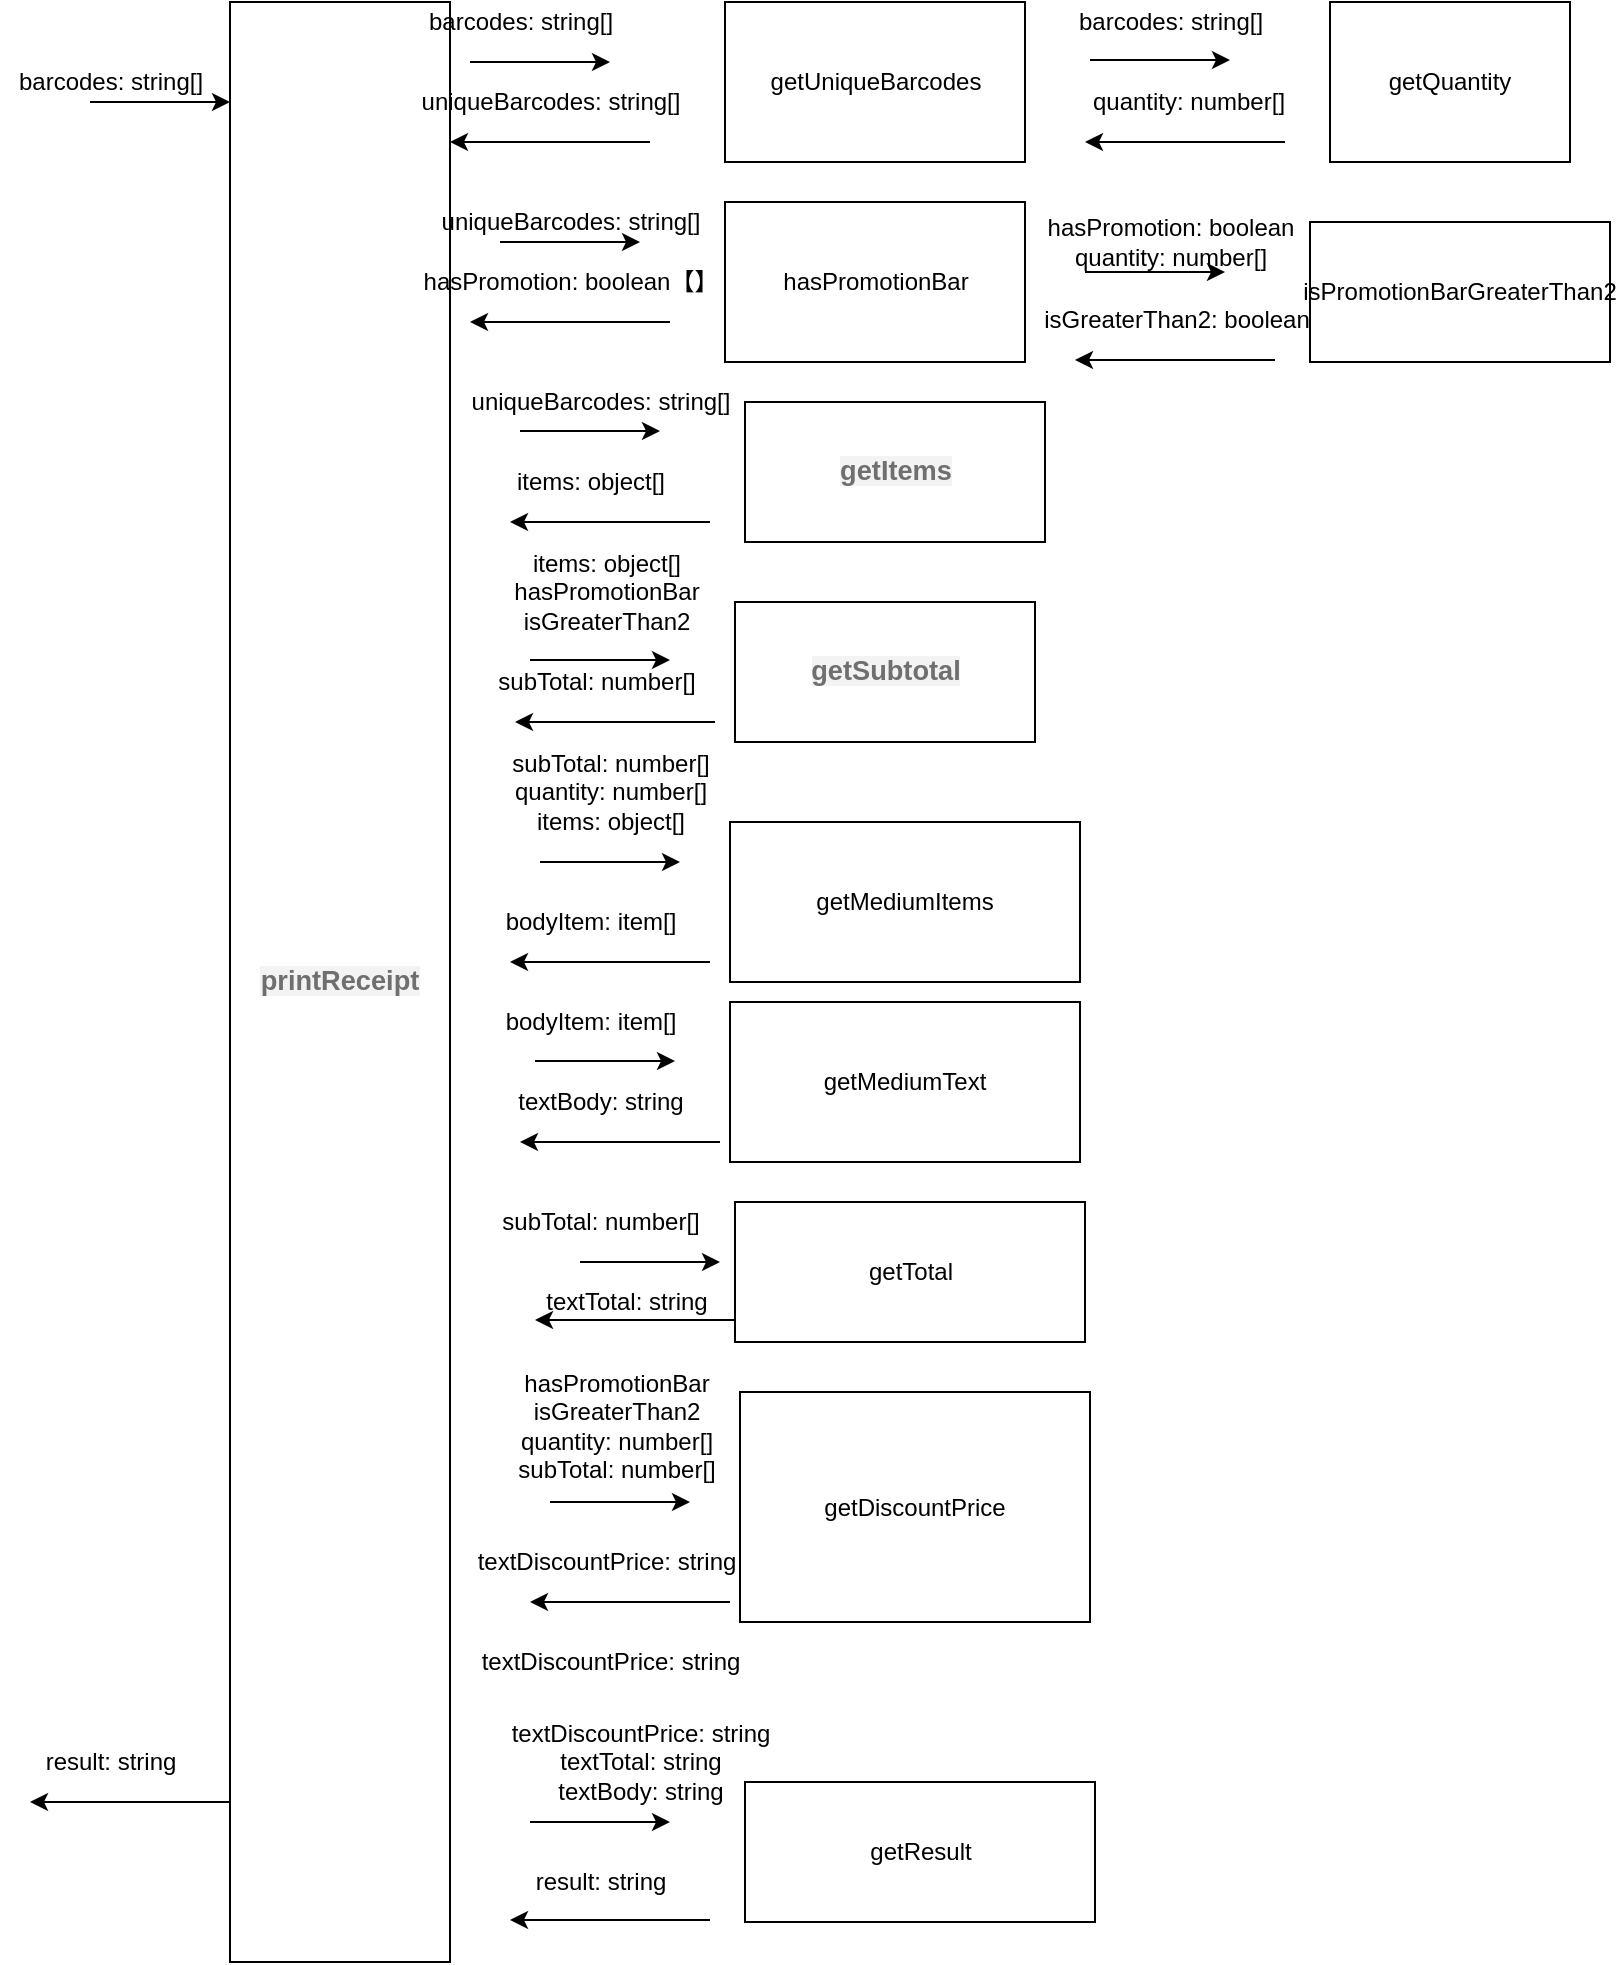 <mxfile version="13.9.9" type="device"><diagram id="Bp0VZrdbVOlwbXfI4AjA" name="Page-1"><mxGraphModel dx="1038" dy="532" grid="1" gridSize="10" guides="1" tooltips="1" connect="1" arrows="1" fold="1" page="1" pageScale="1" pageWidth="850" pageHeight="1100" math="0" shadow="0"><root><mxCell id="0"/><mxCell id="1" parent="0"/><mxCell id="ToCxwITEWUK86CwBQ2ME-1" value="&lt;span style=&quot;color: rgb(112 , 111 , 111) ; font-family: , &amp;#34;consolas&amp;#34; , &amp;#34;liberation mono&amp;#34; , &amp;#34;menlo&amp;#34; , &amp;#34;courier&amp;#34; , monospace ; font-size: 13.6px ; font-weight: 700 ; background-color: rgba(27 , 31 , 35 , 0.05)&quot;&gt;printReceipt&lt;/span&gt;" style="rounded=0;whiteSpace=wrap;html=1;direction=south;" vertex="1" parent="1"><mxGeometry x="120" y="40" width="110" height="980" as="geometry"/></mxCell><mxCell id="ToCxwITEWUK86CwBQ2ME-5" value="" style="endArrow=classic;html=1;" edge="1" parent="1"><mxGeometry width="50" height="50" relative="1" as="geometry"><mxPoint x="50" y="90" as="sourcePoint"/><mxPoint x="120" y="90" as="targetPoint"/></mxGeometry></mxCell><mxCell id="ToCxwITEWUK86CwBQ2ME-6" value="barcodes: string[]" style="text;html=1;align=center;verticalAlign=middle;resizable=0;points=[];autosize=1;" vertex="1" parent="1"><mxGeometry x="5" y="70" width="110" height="20" as="geometry"/></mxCell><mxCell id="ToCxwITEWUK86CwBQ2ME-7" value="" style="endArrow=classic;html=1;" edge="1" parent="1"><mxGeometry width="50" height="50" relative="1" as="geometry"><mxPoint x="120" y="940" as="sourcePoint"/><mxPoint x="20" y="940" as="targetPoint"/></mxGeometry></mxCell><mxCell id="ToCxwITEWUK86CwBQ2ME-8" value="result: string" style="text;html=1;align=center;verticalAlign=middle;resizable=0;points=[];autosize=1;" vertex="1" parent="1"><mxGeometry x="20" y="910" width="80" height="20" as="geometry"/></mxCell><mxCell id="ToCxwITEWUK86CwBQ2ME-10" value="getUniqueBarcodes" style="rounded=0;whiteSpace=wrap;html=1;" vertex="1" parent="1"><mxGeometry x="367.5" y="40" width="150" height="80" as="geometry"/></mxCell><mxCell id="ToCxwITEWUK86CwBQ2ME-11" value="" style="endArrow=classic;html=1;" edge="1" parent="1"><mxGeometry width="50" height="50" relative="1" as="geometry"><mxPoint x="240" y="70" as="sourcePoint"/><mxPoint x="310" y="70" as="targetPoint"/></mxGeometry></mxCell><mxCell id="ToCxwITEWUK86CwBQ2ME-12" value="barcodes: string[]" style="text;html=1;align=center;verticalAlign=middle;resizable=0;points=[];autosize=1;" vertex="1" parent="1"><mxGeometry x="210" y="40" width="110" height="20" as="geometry"/></mxCell><mxCell id="ToCxwITEWUK86CwBQ2ME-13" value="" style="endArrow=classic;html=1;" edge="1" parent="1"><mxGeometry width="50" height="50" relative="1" as="geometry"><mxPoint x="330" y="110" as="sourcePoint"/><mxPoint x="230" y="110" as="targetPoint"/></mxGeometry></mxCell><mxCell id="ToCxwITEWUK86CwBQ2ME-15" value="getMediumItems" style="rounded=0;whiteSpace=wrap;html=1;" vertex="1" parent="1"><mxGeometry x="370" y="450" width="175" height="80" as="geometry"/></mxCell><mxCell id="ToCxwITEWUK86CwBQ2ME-16" value="" style="endArrow=classic;html=1;" edge="1" parent="1"><mxGeometry width="50" height="50" relative="1" as="geometry"><mxPoint x="365" y="610" as="sourcePoint"/><mxPoint x="265" y="610" as="targetPoint"/></mxGeometry></mxCell><mxCell id="ToCxwITEWUK86CwBQ2ME-17" value="textBody: string" style="text;html=1;align=center;verticalAlign=middle;resizable=0;points=[];autosize=1;" vertex="1" parent="1"><mxGeometry x="255" y="580" width="100" height="20" as="geometry"/></mxCell><mxCell id="ToCxwITEWUK86CwBQ2ME-18" value="" style="endArrow=classic;html=1;" edge="1" parent="1"><mxGeometry width="50" height="50" relative="1" as="geometry"><mxPoint x="275" y="470" as="sourcePoint"/><mxPoint x="345" y="470" as="targetPoint"/></mxGeometry></mxCell><mxCell id="ToCxwITEWUK86CwBQ2ME-19" value="subTotal: number[]&lt;br&gt;quantity: number[]&lt;br&gt;items: object[]" style="text;html=1;align=center;verticalAlign=middle;resizable=0;points=[];autosize=1;" vertex="1" parent="1"><mxGeometry x="255" y="410" width="110" height="50" as="geometry"/></mxCell><mxCell id="ToCxwITEWUK86CwBQ2ME-20" value="getTotal" style="rounded=0;whiteSpace=wrap;html=1;" vertex="1" parent="1"><mxGeometry x="372.5" y="640" width="175" height="70" as="geometry"/></mxCell><mxCell id="ToCxwITEWUK86CwBQ2ME-23" value="" style="endArrow=classic;html=1;" edge="1" parent="1"><mxGeometry width="50" height="50" relative="1" as="geometry"><mxPoint x="372.5" y="699" as="sourcePoint"/><mxPoint x="272.5" y="699" as="targetPoint"/></mxGeometry></mxCell><mxCell id="ToCxwITEWUK86CwBQ2ME-24" value="textTotal: string" style="text;html=1;align=center;verticalAlign=middle;resizable=0;points=[];autosize=1;" vertex="1" parent="1"><mxGeometry x="267.5" y="680" width="100" height="20" as="geometry"/></mxCell><mxCell id="ToCxwITEWUK86CwBQ2ME-26" value="" style="endArrow=classic;html=1;" edge="1" parent="1"><mxGeometry width="50" height="50" relative="1" as="geometry"><mxPoint x="295" y="670" as="sourcePoint"/><mxPoint x="365" y="670" as="targetPoint"/></mxGeometry></mxCell><mxCell id="ToCxwITEWUK86CwBQ2ME-27" value="subTotal: number[]" style="text;html=1;align=center;verticalAlign=middle;resizable=0;points=[];autosize=1;" vertex="1" parent="1"><mxGeometry x="250" y="640" width="110" height="20" as="geometry"/></mxCell><mxCell id="ToCxwITEWUK86CwBQ2ME-28" value="uniqueBarcodes: string[]" style="text;html=1;align=center;verticalAlign=middle;resizable=0;points=[];autosize=1;" vertex="1" parent="1"><mxGeometry x="205" y="80" width="150" height="20" as="geometry"/></mxCell><mxCell id="ToCxwITEWUK86CwBQ2ME-30" value="hasPromotionBar" style="rounded=0;whiteSpace=wrap;html=1;" vertex="1" parent="1"><mxGeometry x="367.5" y="140" width="150" height="80" as="geometry"/></mxCell><mxCell id="ToCxwITEWUK86CwBQ2ME-31" value="" style="endArrow=classic;html=1;" edge="1" parent="1"><mxGeometry width="50" height="50" relative="1" as="geometry"><mxPoint x="255" y="160" as="sourcePoint"/><mxPoint x="325" y="160" as="targetPoint"/></mxGeometry></mxCell><mxCell id="ToCxwITEWUK86CwBQ2ME-33" value="uniqueBarcodes: string[]" style="text;html=1;align=center;verticalAlign=middle;resizable=0;points=[];autosize=1;" vertex="1" parent="1"><mxGeometry x="215" y="140" width="150" height="20" as="geometry"/></mxCell><mxCell id="ToCxwITEWUK86CwBQ2ME-34" value="" style="endArrow=classic;html=1;" edge="1" parent="1"><mxGeometry width="50" height="50" relative="1" as="geometry"><mxPoint x="340" y="200" as="sourcePoint"/><mxPoint x="240" y="200" as="targetPoint"/></mxGeometry></mxCell><mxCell id="ToCxwITEWUK86CwBQ2ME-35" value="hasPromotion: boolean【】" style="text;html=1;align=center;verticalAlign=middle;resizable=0;points=[];autosize=1;" vertex="1" parent="1"><mxGeometry x="210" y="170" width="160" height="20" as="geometry"/></mxCell><mxCell id="ToCxwITEWUK86CwBQ2ME-39" value="isPromotionBarGreaterThan2" style="rounded=0;whiteSpace=wrap;html=1;" vertex="1" parent="1"><mxGeometry x="660" y="150" width="150" height="70" as="geometry"/></mxCell><mxCell id="ToCxwITEWUK86CwBQ2ME-41" value="hasPromotion: boolean&lt;br&gt;quantity: number[]" style="text;html=1;align=center;verticalAlign=middle;resizable=0;points=[];autosize=1;" vertex="1" parent="1"><mxGeometry x="520" y="145" width="140" height="30" as="geometry"/></mxCell><mxCell id="ToCxwITEWUK86CwBQ2ME-42" value="" style="endArrow=classic;html=1;" edge="1" parent="1"><mxGeometry width="50" height="50" relative="1" as="geometry"><mxPoint x="547.5" y="175" as="sourcePoint"/><mxPoint x="617.5" y="175" as="targetPoint"/></mxGeometry></mxCell><mxCell id="ToCxwITEWUK86CwBQ2ME-44" value="" style="endArrow=classic;html=1;" edge="1" parent="1"><mxGeometry width="50" height="50" relative="1" as="geometry"><mxPoint x="642.5" y="219" as="sourcePoint"/><mxPoint x="542.5" y="219" as="targetPoint"/></mxGeometry></mxCell><mxCell id="ToCxwITEWUK86CwBQ2ME-45" value="isGreaterThan2: boolean" style="text;html=1;align=center;verticalAlign=middle;resizable=0;points=[];autosize=1;" vertex="1" parent="1"><mxGeometry x="517.5" y="189" width="150" height="20" as="geometry"/></mxCell><mxCell id="ToCxwITEWUK86CwBQ2ME-46" value="getQuantity" style="rounded=0;whiteSpace=wrap;html=1;" vertex="1" parent="1"><mxGeometry x="670" y="40" width="120" height="80" as="geometry"/></mxCell><mxCell id="ToCxwITEWUK86CwBQ2ME-47" value="" style="endArrow=classic;html=1;" edge="1" parent="1"><mxGeometry width="50" height="50" relative="1" as="geometry"><mxPoint x="550" y="69" as="sourcePoint"/><mxPoint x="620" y="69" as="targetPoint"/></mxGeometry></mxCell><mxCell id="ToCxwITEWUK86CwBQ2ME-48" value="" style="text;html=1;align=center;verticalAlign=middle;resizable=0;points=[];autosize=1;" vertex="1" parent="1"><mxGeometry x="510" y="49" width="150" height="20" as="geometry"/></mxCell><mxCell id="ToCxwITEWUK86CwBQ2ME-50" value="" style="text;html=1;align=center;verticalAlign=middle;resizable=0;points=[];autosize=1;" vertex="1" parent="1"><mxGeometry x="540" y="40" width="110" height="20" as="geometry"/></mxCell><mxCell id="ToCxwITEWUK86CwBQ2ME-51" value="" style="text;html=1;align=center;verticalAlign=middle;resizable=0;points=[];autosize=1;" vertex="1" parent="1"><mxGeometry x="500" y="50" width="150" height="20" as="geometry"/></mxCell><mxCell id="ToCxwITEWUK86CwBQ2ME-52" value="barcodes: string[]" style="text;html=1;align=center;verticalAlign=middle;resizable=0;points=[];autosize=1;" vertex="1" parent="1"><mxGeometry x="535" y="40" width="110" height="20" as="geometry"/></mxCell><mxCell id="ToCxwITEWUK86CwBQ2ME-53" value="" style="endArrow=classic;html=1;" edge="1" parent="1"><mxGeometry width="50" height="50" relative="1" as="geometry"><mxPoint x="647.5" y="110" as="sourcePoint"/><mxPoint x="547.5" y="110" as="targetPoint"/></mxGeometry></mxCell><mxCell id="ToCxwITEWUK86CwBQ2ME-54" value="quantity: number[]" style="text;html=1;align=center;verticalAlign=middle;resizable=0;points=[];autosize=1;" vertex="1" parent="1"><mxGeometry x="543.5" y="80" width="110" height="20" as="geometry"/></mxCell><mxCell id="ToCxwITEWUK86CwBQ2ME-55" value="&lt;div style=&quot;text-align: left&quot;&gt;&lt;font color=&quot;#706f6f&quot;&gt;&lt;span style=&quot;font-size: 13.6px ; background-color: rgba(27 , 31 , 35 , 0.05)&quot;&gt;&lt;b&gt;getItems&lt;/b&gt;&lt;/span&gt;&lt;/font&gt;&lt;/div&gt;" style="rounded=0;whiteSpace=wrap;html=1;" vertex="1" parent="1"><mxGeometry x="377.5" y="240" width="150" height="70" as="geometry"/></mxCell><mxCell id="ToCxwITEWUK86CwBQ2ME-56" value="" style="endArrow=classic;html=1;" edge="1" parent="1"><mxGeometry width="50" height="50" relative="1" as="geometry"><mxPoint x="265" y="254.5" as="sourcePoint"/><mxPoint x="335" y="254.5" as="targetPoint"/></mxGeometry></mxCell><mxCell id="ToCxwITEWUK86CwBQ2ME-58" value="uniqueBarcodes: string[]" style="text;html=1;align=center;verticalAlign=middle;resizable=0;points=[];autosize=1;" vertex="1" parent="1"><mxGeometry x="230" y="230" width="150" height="20" as="geometry"/></mxCell><mxCell id="ToCxwITEWUK86CwBQ2ME-60" value="" style="endArrow=classic;html=1;" edge="1" parent="1"><mxGeometry width="50" height="50" relative="1" as="geometry"><mxPoint x="360" y="300" as="sourcePoint"/><mxPoint x="260" y="300" as="targetPoint"/></mxGeometry></mxCell><mxCell id="ToCxwITEWUK86CwBQ2ME-61" value="items: object[]" style="text;html=1;align=center;verticalAlign=middle;resizable=0;points=[];autosize=1;" vertex="1" parent="1"><mxGeometry x="255" y="270" width="90" height="20" as="geometry"/></mxCell><mxCell id="ToCxwITEWUK86CwBQ2ME-63" value="" style="endArrow=classic;html=1;" edge="1" parent="1"><mxGeometry width="50" height="50" relative="1" as="geometry"><mxPoint x="270" y="369" as="sourcePoint"/><mxPoint x="340" y="369" as="targetPoint"/></mxGeometry></mxCell><mxCell id="ToCxwITEWUK86CwBQ2ME-64" value="items: object[]&lt;br&gt;hasPromotionBar&lt;br&gt;isGreaterThan2" style="text;html=1;align=center;verticalAlign=middle;resizable=0;points=[];autosize=1;" vertex="1" parent="1"><mxGeometry x="252.5" y="310" width="110" height="50" as="geometry"/></mxCell><mxCell id="ToCxwITEWUK86CwBQ2ME-67" value="" style="endArrow=classic;html=1;" edge="1" parent="1"><mxGeometry width="50" height="50" relative="1" as="geometry"><mxPoint x="362.5" y="400" as="sourcePoint"/><mxPoint x="262.5" y="400" as="targetPoint"/></mxGeometry></mxCell><mxCell id="ToCxwITEWUK86CwBQ2ME-68" value="subTotal: number[]" style="text;html=1;align=center;verticalAlign=middle;resizable=0;points=[];autosize=1;" vertex="1" parent="1"><mxGeometry x="247.5" y="370" width="110" height="20" as="geometry"/></mxCell><mxCell id="ToCxwITEWUK86CwBQ2ME-69" value="&lt;div style=&quot;text-align: left&quot;&gt;&lt;font color=&quot;#706f6f&quot;&gt;&lt;span style=&quot;font-size: 13.6px ; background-color: rgba(27 , 31 , 35 , 0.05)&quot;&gt;&lt;b&gt;getSubtotal&lt;/b&gt;&lt;/span&gt;&lt;/font&gt;&lt;/div&gt;" style="rounded=0;whiteSpace=wrap;html=1;" vertex="1" parent="1"><mxGeometry x="372.5" y="340" width="150" height="70" as="geometry"/></mxCell><mxCell id="ToCxwITEWUK86CwBQ2ME-71" value="" style="endArrow=classic;html=1;" edge="1" parent="1"><mxGeometry width="50" height="50" relative="1" as="geometry"><mxPoint x="360" y="520" as="sourcePoint"/><mxPoint x="260" y="520" as="targetPoint"/></mxGeometry></mxCell><mxCell id="ToCxwITEWUK86CwBQ2ME-72" value="bodyItem: item[]" style="text;html=1;align=center;verticalAlign=middle;resizable=0;points=[];autosize=1;" vertex="1" parent="1"><mxGeometry x="250" y="490" width="100" height="20" as="geometry"/></mxCell><mxCell id="ToCxwITEWUK86CwBQ2ME-73" value="getMediumText" style="rounded=0;whiteSpace=wrap;html=1;" vertex="1" parent="1"><mxGeometry x="370" y="540" width="175" height="80" as="geometry"/></mxCell><mxCell id="ToCxwITEWUK86CwBQ2ME-75" value="bodyItem: item[]" style="text;html=1;align=center;verticalAlign=middle;resizable=0;points=[];autosize=1;" vertex="1" parent="1"><mxGeometry x="250" y="540" width="100" height="20" as="geometry"/></mxCell><mxCell id="ToCxwITEWUK86CwBQ2ME-76" value="" style="endArrow=classic;html=1;" edge="1" parent="1"><mxGeometry width="50" height="50" relative="1" as="geometry"><mxPoint x="272.5" y="569.5" as="sourcePoint"/><mxPoint x="342.5" y="569.5" as="targetPoint"/></mxGeometry></mxCell><mxCell id="ToCxwITEWUK86CwBQ2ME-77" value="getDiscountPrice" style="rounded=0;whiteSpace=wrap;html=1;" vertex="1" parent="1"><mxGeometry x="375" y="735" width="175" height="115" as="geometry"/></mxCell><mxCell id="ToCxwITEWUK86CwBQ2ME-78" value="&lt;br&gt;hasPromotionBar&lt;br&gt;isGreaterThan2&lt;br&gt;quantity: number[]&lt;br&gt;subTotal: number[]" style="text;html=1;align=center;verticalAlign=middle;resizable=0;points=[];autosize=1;" vertex="1" parent="1"><mxGeometry x="257.5" y="710" width="110" height="70" as="geometry"/></mxCell><mxCell id="ToCxwITEWUK86CwBQ2ME-79" value="" style="endArrow=classic;html=1;" edge="1" parent="1"><mxGeometry width="50" height="50" relative="1" as="geometry"><mxPoint x="280" y="790" as="sourcePoint"/><mxPoint x="350" y="790" as="targetPoint"/></mxGeometry></mxCell><mxCell id="ToCxwITEWUK86CwBQ2ME-80" value="" style="endArrow=classic;html=1;" edge="1" parent="1"><mxGeometry width="50" height="50" relative="1" as="geometry"><mxPoint x="370" y="840" as="sourcePoint"/><mxPoint x="270" y="840" as="targetPoint"/></mxGeometry></mxCell><mxCell id="ToCxwITEWUK86CwBQ2ME-81" value="textDiscountPrice: string" style="text;html=1;align=center;verticalAlign=middle;resizable=0;points=[];autosize=1;" vertex="1" parent="1"><mxGeometry x="232.5" y="810" width="150" height="20" as="geometry"/></mxCell><mxCell id="ToCxwITEWUK86CwBQ2ME-83" value="getResult" style="rounded=0;whiteSpace=wrap;html=1;" vertex="1" parent="1"><mxGeometry x="377.5" y="930" width="175" height="70" as="geometry"/></mxCell><mxCell id="ToCxwITEWUK86CwBQ2ME-85" value="" style="endArrow=classic;html=1;" edge="1" parent="1"><mxGeometry width="50" height="50" relative="1" as="geometry"><mxPoint x="360" y="999" as="sourcePoint"/><mxPoint x="260" y="999" as="targetPoint"/></mxGeometry></mxCell><mxCell id="ToCxwITEWUK86CwBQ2ME-86" value="textDiscountPrice: string" style="text;html=1;align=center;verticalAlign=middle;resizable=0;points=[];autosize=1;" vertex="1" parent="1"><mxGeometry x="235" y="860" width="150" height="20" as="geometry"/></mxCell><mxCell id="ToCxwITEWUK86CwBQ2ME-91" value="" style="endArrow=classic;html=1;" edge="1" parent="1"><mxGeometry width="50" height="50" relative="1" as="geometry"><mxPoint x="270" y="950" as="sourcePoint"/><mxPoint x="340" y="950" as="targetPoint"/></mxGeometry></mxCell><mxCell id="ToCxwITEWUK86CwBQ2ME-94" value="textDiscountPrice: string&lt;br&gt;textTotal: string&lt;br&gt;textBody: string" style="text;html=1;align=center;verticalAlign=middle;resizable=0;points=[];autosize=1;" vertex="1" parent="1"><mxGeometry x="250" y="895" width="150" height="50" as="geometry"/></mxCell><mxCell id="ToCxwITEWUK86CwBQ2ME-95" value="result: string" style="text;html=1;align=center;verticalAlign=middle;resizable=0;points=[];autosize=1;" vertex="1" parent="1"><mxGeometry x="265" y="970" width="80" height="20" as="geometry"/></mxCell></root></mxGraphModel></diagram></mxfile>
